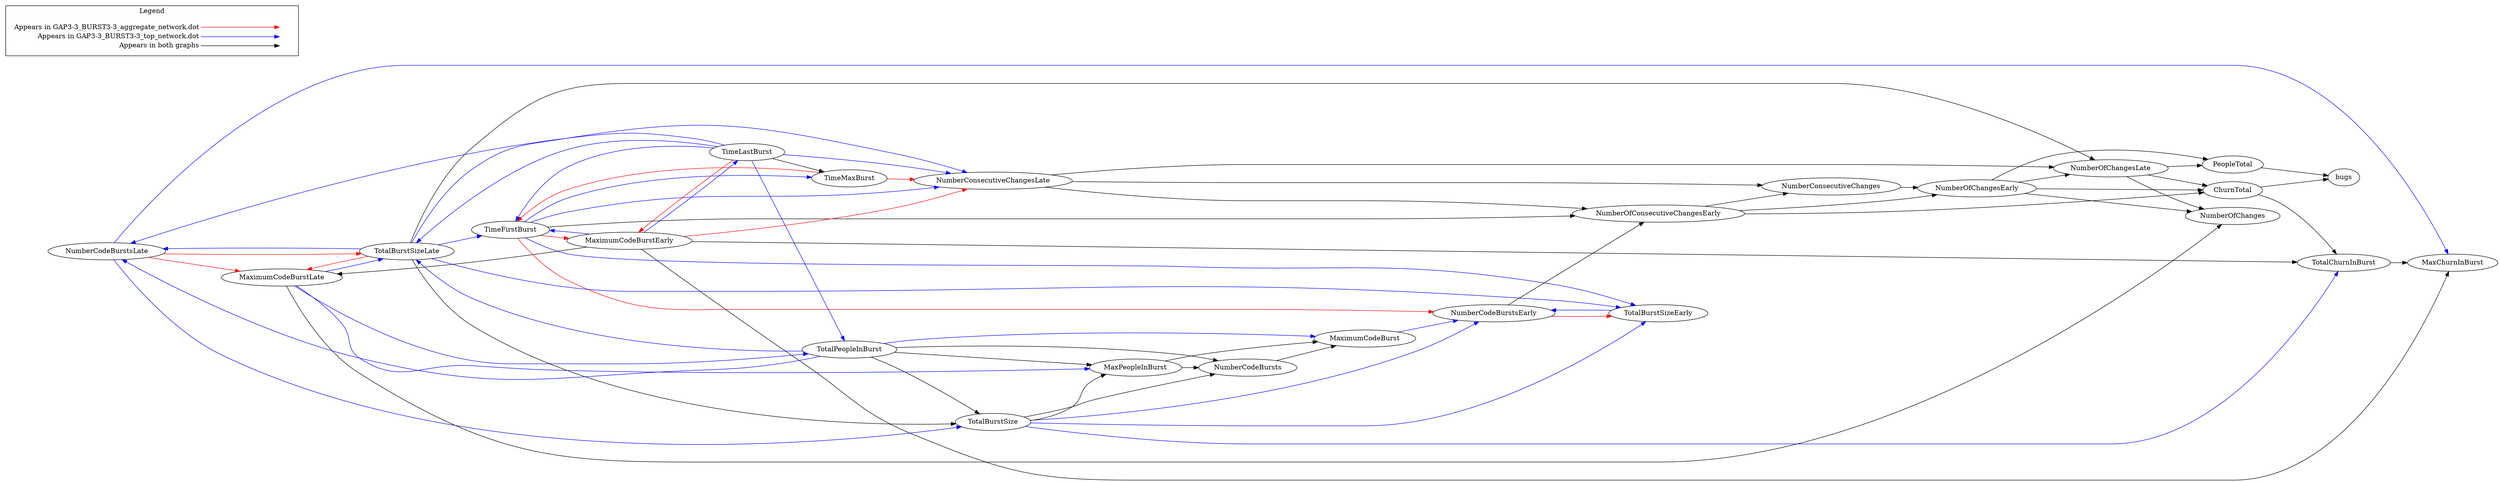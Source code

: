 digraph {
NumberCodeBurstsLate -> MaximumCodeBurstLate[color="red"];
TimeFirstBurst -> MaximumCodeBurstEarly[color="red"];
TimeMaxBurst -> TimeFirstBurst[color="red"];
TimeLastBurst -> MaximumCodeBurstEarly[color="red"];
TotalBurstSizeLate -> MaximumCodeBurstLate[color="red"];
NumberCodeBurstsLate -> TotalBurstSizeLate[color="red"];
MaximumCodeBurstEarly -> NumberConsecutiveChangesLate[color="red"];
NumberCodeBurstsEarly -> TotalBurstSizeEarly[color="red"];
TimeFirstBurst -> NumberCodeBurstsEarly[color="red"];
TimeMaxBurst -> NumberConsecutiveChangesLate[color="red"];
NumberOfChangesLate -> NumberOfChanges[color="black"];
NumberOfChangesLate -> ChurnTotal[color="black"];
NumberOfChangesLate -> PeopleTotal[color="black"];
NumberOfChangesEarly -> NumberOfChanges[color="black"];
NumberOfChangesEarly -> NumberOfChangesLate[color="black"];
NumberOfChangesEarly -> ChurnTotal[color="black"];
NumberOfChangesEarly -> PeopleTotal[color="black"];
TotalChurnInBurst -> MaxChurnInBurst[color="black"];
ChurnTotal -> TotalChurnInBurst[color="black"];
ChurnTotal -> bugs[color="black"];
NumberOfConsecutiveChangesEarly -> ChurnTotal[color="black"];
NumberOfConsecutiveChangesEarly -> NumberConsecutiveChanges[color="black"];
NumberConsecutiveChangesLate -> NumberOfChangesLate[color="black"];
TimeLastBurst -> TimeMaxBurst[color="black"];
PeopleTotal -> bugs[color="black"];
MaximumCodeBurstLate -> NumberOfChanges[color="black"];
MaximumCodeBurstEarly -> MaxChurnInBurst[color="black"];
MaximumCodeBurstEarly -> TotalChurnInBurst[color="black"];
TimeFirstBurst -> NumberOfConsecutiveChangesEarly[color="black"];
NumberOfConsecutiveChangesEarly -> NumberOfChangesEarly[color="black"];
NumberConsecutiveChangesLate -> NumberOfConsecutiveChangesEarly[color="black"];
NumberConsecutiveChangesLate -> NumberConsecutiveChanges[color="black"];
NumberConsecutiveChanges -> NumberOfChangesEarly[color="black"];
MaximumCodeBurstEarly -> MaximumCodeBurstLate[color="black"];
TotalPeopleInBurst -> TotalBurstSize[color="black"];
MaxPeopleInBurst -> MaximumCodeBurst[color="black"];
NumberCodeBurstsEarly -> NumberOfConsecutiveChangesEarly[color="black"];
TotalBurstSize -> MaxPeopleInBurst[color="black"];
TotalBurstSize -> NumberCodeBursts[color="black"];
TotalPeopleInBurst -> MaxPeopleInBurst[color="black"];
TotalPeopleInBurst -> NumberCodeBursts[color="black"];
MaxPeopleInBurst -> NumberCodeBursts[color="black"];
TotalBurstSizeLate -> NumberOfChangesLate[color="black"];
TotalBurstSizeLate -> TotalBurstSize[color="black"];
NumberCodeBursts -> MaximumCodeBurst[color="black"];
TotalPeopleInBurst -> TotalBurstSizeLate[color="blue"];
TotalPeopleInBurst -> NumberCodeBurstsLate[color="blue"];
TotalPeopleInBurst -> MaximumCodeBurst[color="blue"];
MaximumCodeBurstLate -> TotalPeopleInBurst[color="blue"];
MaximumCodeBurstLate -> MaxPeopleInBurst[color="blue"];
MaximumCodeBurstLate -> TotalBurstSizeLate[color="blue"];
TotalBurstSizeLate -> NumberCodeBurstsLate[color="blue"];
TotalBurstSizeLate -> TimeFirstBurst[color="blue"];
TotalBurstSizeLate -> NumberConsecutiveChangesLate[color="blue"];
TotalBurstSizeLate -> TotalBurstSizeEarly[color="blue"];
NumberCodeBurstsLate -> MaxChurnInBurst[color="blue"];
NumberCodeBurstsLate -> TotalBurstSize[color="blue"];
MaximumCodeBurstEarly -> TimeFirstBurst[color="blue"];
MaximumCodeBurstEarly -> TimeLastBurst[color="blue"];
TimeFirstBurst -> NumberConsecutiveChangesLate[color="blue"];
TimeFirstBurst -> TotalBurstSizeEarly[color="blue"];
TimeFirstBurst -> TimeMaxBurst[color="blue"];
MaximumCodeBurst -> NumberCodeBurstsEarly[color="blue"];
TotalBurstSizeEarly -> NumberCodeBurstsEarly[color="blue"];
TotalBurstSize -> NumberCodeBurstsEarly[color="blue"];
TotalBurstSize -> TotalChurnInBurst[color="blue"];
TotalBurstSize -> TotalBurstSizeEarly[color="blue"];
TimeLastBurst -> TotalPeopleInBurst[color="blue"];
TimeLastBurst -> TotalBurstSizeLate[color="blue"];
TimeLastBurst -> NumberCodeBurstsLate[color="blue"];
TimeLastBurst -> TimeFirstBurst[color="blue"];
TimeLastBurst -> NumberConsecutiveChangesLate[color="blue"];

  rankdir=LR
  node [shape=plaintext]
  subgraph cluster_01 { 
    label = "Legend";
    key [label=<<table border="0" cellpadding="2" cellspacing="0" cellborder="0">
      <tr><td align="right" port="i1">Appears in GAP3-3_BURST3-3_aggregate_network.dot</td></tr>
      <tr><td align="right" port="i2">Appears in GAP3-3_BURST3-3_top_network.dot</td></tr>
      <tr><td align="right" port="i3">Appears in both graphs</td></tr>
      </table>>]
    key2 [label=<<table border="0" cellpadding="2" cellspacing="0" cellborder="0">
      <tr><td port="i1">&nbsp;</td></tr>
      <tr><td port="i2">&nbsp;</td></tr>
      <tr><td port="i3">&nbsp;</td></tr>
      </table>>]
    key:i1:e -> key2:i1:w [color=red]
    key:i2:e -> key2:i2:w [color=blue]
    key:i3:e -> key2:i3:w [color=black]
  }
}